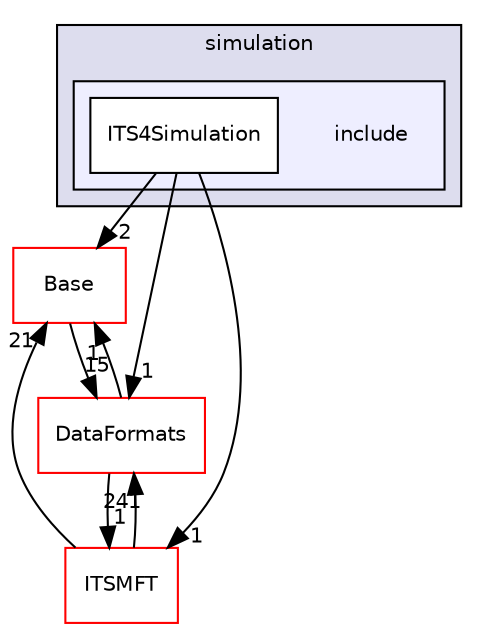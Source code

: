 digraph "/home/travis/build/AliceO2Group/AliceO2/Detectors/Upgrades/PostLS4/IT4/simulation/include" {
  bgcolor=transparent;
  compound=true
  node [ fontsize="10", fontname="Helvetica"];
  edge [ labelfontsize="10", labelfontname="Helvetica"];
  subgraph clusterdir_76dcb6a439285c7901088606397b0820 {
    graph [ bgcolor="#ddddee", pencolor="black", label="simulation" fontname="Helvetica", fontsize="10", URL="dir_76dcb6a439285c7901088606397b0820.html"]
  subgraph clusterdir_86de0c51d4dd802dcfce1fc41df3d66a {
    graph [ bgcolor="#eeeeff", pencolor="black", label="" URL="dir_86de0c51d4dd802dcfce1fc41df3d66a.html"];
    dir_86de0c51d4dd802dcfce1fc41df3d66a [shape=plaintext label="include"];
    dir_14b7a9a257bfe0d0d55eadf51c124559 [shape=box label="ITS4Simulation" color="black" fillcolor="white" style="filled" URL="dir_14b7a9a257bfe0d0d55eadf51c124559.html"];
  }
  }
  dir_37c90836491b695b472bf98d1be8336b [shape=box label="Base" color="red" URL="dir_37c90836491b695b472bf98d1be8336b.html"];
  dir_1306292b77b40360479b729ac9ee7efe [shape=box label="ITSMFT" color="red" URL="dir_1306292b77b40360479b729ac9ee7efe.html"];
  dir_2171f7ec022c5423887b07c69b2f5b48 [shape=box label="DataFormats" color="red" URL="dir_2171f7ec022c5423887b07c69b2f5b48.html"];
  dir_14b7a9a257bfe0d0d55eadf51c124559->dir_37c90836491b695b472bf98d1be8336b [headlabel="2", labeldistance=1.5 headhref="dir_000343_000297.html"];
  dir_14b7a9a257bfe0d0d55eadf51c124559->dir_1306292b77b40360479b729ac9ee7efe [headlabel="1", labeldistance=1.5 headhref="dir_000343_000053.html"];
  dir_14b7a9a257bfe0d0d55eadf51c124559->dir_2171f7ec022c5423887b07c69b2f5b48 [headlabel="1", labeldistance=1.5 headhref="dir_000343_000090.html"];
  dir_37c90836491b695b472bf98d1be8336b->dir_2171f7ec022c5423887b07c69b2f5b48 [headlabel="15", labeldistance=1.5 headhref="dir_000297_000090.html"];
  dir_1306292b77b40360479b729ac9ee7efe->dir_37c90836491b695b472bf98d1be8336b [headlabel="21", labeldistance=1.5 headhref="dir_000053_000297.html"];
  dir_1306292b77b40360479b729ac9ee7efe->dir_2171f7ec022c5423887b07c69b2f5b48 [headlabel="241", labeldistance=1.5 headhref="dir_000053_000090.html"];
  dir_2171f7ec022c5423887b07c69b2f5b48->dir_37c90836491b695b472bf98d1be8336b [headlabel="1", labeldistance=1.5 headhref="dir_000090_000297.html"];
  dir_2171f7ec022c5423887b07c69b2f5b48->dir_1306292b77b40360479b729ac9ee7efe [headlabel="1", labeldistance=1.5 headhref="dir_000090_000053.html"];
}
